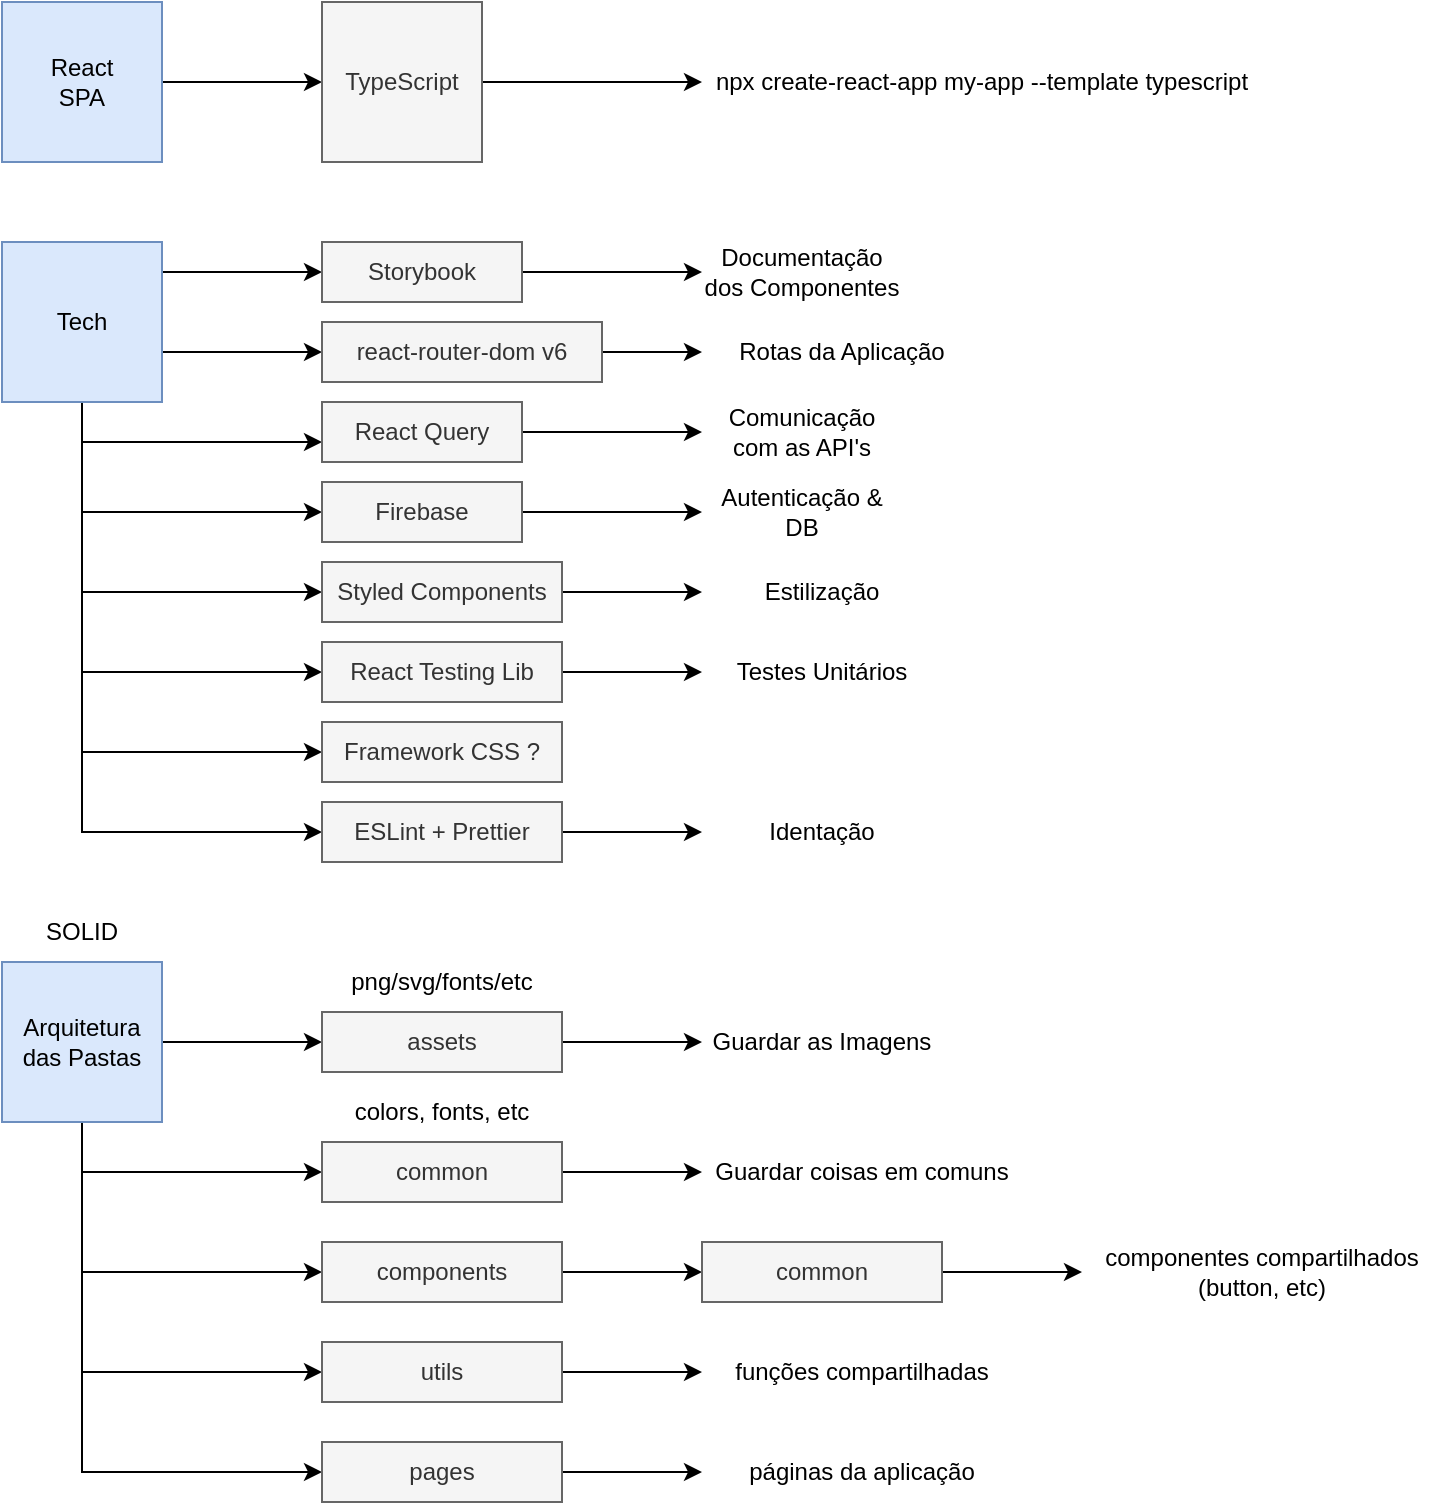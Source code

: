<mxfile version="16.2.4" type="github">
  <diagram id="ZKbcPqMe4jBBzjfeDMgt" name="Page-1">
    <mxGraphModel dx="981" dy="550" grid="1" gridSize="10" guides="1" tooltips="1" connect="1" arrows="1" fold="1" page="1" pageScale="1" pageWidth="850" pageHeight="1100" math="0" shadow="0">
      <root>
        <mxCell id="0" />
        <mxCell id="1" parent="0" />
        <mxCell id="QAu8P93m0b1dn1SRwFHF-37" value="" style="edgeStyle=orthogonalEdgeStyle;rounded=0;orthogonalLoop=1;jettySize=auto;html=1;" edge="1" parent="1" source="QAu8P93m0b1dn1SRwFHF-1" target="QAu8P93m0b1dn1SRwFHF-36">
          <mxGeometry relative="1" as="geometry" />
        </mxCell>
        <mxCell id="QAu8P93m0b1dn1SRwFHF-1" value="React&lt;br&gt;SPA" style="whiteSpace=wrap;html=1;aspect=fixed;fillColor=#dae8fc;strokeColor=#6c8ebf;" vertex="1" parent="1">
          <mxGeometry x="40" y="40" width="80" height="80" as="geometry" />
        </mxCell>
        <mxCell id="QAu8P93m0b1dn1SRwFHF-6" style="edgeStyle=orthogonalEdgeStyle;rounded=0;orthogonalLoop=1;jettySize=auto;html=1;" edge="1" parent="1" source="QAu8P93m0b1dn1SRwFHF-4" target="QAu8P93m0b1dn1SRwFHF-5">
          <mxGeometry relative="1" as="geometry">
            <Array as="points">
              <mxPoint x="140" y="175" />
              <mxPoint x="140" y="175" />
            </Array>
          </mxGeometry>
        </mxCell>
        <mxCell id="QAu8P93m0b1dn1SRwFHF-10" style="edgeStyle=orthogonalEdgeStyle;rounded=0;orthogonalLoop=1;jettySize=auto;html=1;" edge="1" parent="1" source="QAu8P93m0b1dn1SRwFHF-4" target="QAu8P93m0b1dn1SRwFHF-9">
          <mxGeometry relative="1" as="geometry">
            <mxPoint x="110" y="280" as="targetPoint" />
            <Array as="points">
              <mxPoint x="80" y="260" />
            </Array>
          </mxGeometry>
        </mxCell>
        <mxCell id="QAu8P93m0b1dn1SRwFHF-18" style="edgeStyle=orthogonalEdgeStyle;rounded=0;orthogonalLoop=1;jettySize=auto;html=1;" edge="1" parent="1" source="QAu8P93m0b1dn1SRwFHF-4" target="QAu8P93m0b1dn1SRwFHF-17">
          <mxGeometry relative="1" as="geometry">
            <Array as="points">
              <mxPoint x="80" y="295" />
            </Array>
          </mxGeometry>
        </mxCell>
        <mxCell id="QAu8P93m0b1dn1SRwFHF-21" style="edgeStyle=orthogonalEdgeStyle;rounded=0;orthogonalLoop=1;jettySize=auto;html=1;" edge="1" parent="1" source="QAu8P93m0b1dn1SRwFHF-4" target="QAu8P93m0b1dn1SRwFHF-7">
          <mxGeometry relative="1" as="geometry">
            <Array as="points">
              <mxPoint x="150" y="215" />
              <mxPoint x="150" y="215" />
            </Array>
          </mxGeometry>
        </mxCell>
        <mxCell id="QAu8P93m0b1dn1SRwFHF-23" style="edgeStyle=orthogonalEdgeStyle;rounded=0;orthogonalLoop=1;jettySize=auto;html=1;" edge="1" parent="1" source="QAu8P93m0b1dn1SRwFHF-4" target="QAu8P93m0b1dn1SRwFHF-22">
          <mxGeometry relative="1" as="geometry">
            <Array as="points">
              <mxPoint x="80" y="335" />
            </Array>
          </mxGeometry>
        </mxCell>
        <mxCell id="QAu8P93m0b1dn1SRwFHF-29" style="edgeStyle=orthogonalEdgeStyle;rounded=0;orthogonalLoop=1;jettySize=auto;html=1;" edge="1" parent="1" source="QAu8P93m0b1dn1SRwFHF-4" target="QAu8P93m0b1dn1SRwFHF-26">
          <mxGeometry relative="1" as="geometry">
            <Array as="points">
              <mxPoint x="80" y="375" />
            </Array>
          </mxGeometry>
        </mxCell>
        <mxCell id="QAu8P93m0b1dn1SRwFHF-31" style="edgeStyle=orthogonalEdgeStyle;rounded=0;orthogonalLoop=1;jettySize=auto;html=1;" edge="1" parent="1" source="QAu8P93m0b1dn1SRwFHF-4" target="QAu8P93m0b1dn1SRwFHF-30">
          <mxGeometry relative="1" as="geometry">
            <Array as="points">
              <mxPoint x="80" y="415" />
            </Array>
          </mxGeometry>
        </mxCell>
        <mxCell id="QAu8P93m0b1dn1SRwFHF-33" style="edgeStyle=orthogonalEdgeStyle;rounded=0;orthogonalLoop=1;jettySize=auto;html=1;" edge="1" parent="1" source="QAu8P93m0b1dn1SRwFHF-4" target="QAu8P93m0b1dn1SRwFHF-32">
          <mxGeometry relative="1" as="geometry">
            <Array as="points">
              <mxPoint x="80" y="455" />
            </Array>
          </mxGeometry>
        </mxCell>
        <mxCell id="QAu8P93m0b1dn1SRwFHF-4" value="Tech" style="whiteSpace=wrap;html=1;aspect=fixed;fillColor=#dae8fc;strokeColor=#6c8ebf;" vertex="1" parent="1">
          <mxGeometry x="40" y="160" width="80" height="80" as="geometry" />
        </mxCell>
        <mxCell id="QAu8P93m0b1dn1SRwFHF-12" value="" style="edgeStyle=orthogonalEdgeStyle;rounded=0;orthogonalLoop=1;jettySize=auto;html=1;" edge="1" parent="1" source="QAu8P93m0b1dn1SRwFHF-5" target="QAu8P93m0b1dn1SRwFHF-11">
          <mxGeometry relative="1" as="geometry" />
        </mxCell>
        <mxCell id="QAu8P93m0b1dn1SRwFHF-5" value="Storybook" style="text;html=1;strokeColor=#666666;fillColor=#f5f5f5;align=center;verticalAlign=middle;whiteSpace=wrap;rounded=0;fontColor=#333333;" vertex="1" parent="1">
          <mxGeometry x="200" y="160" width="100" height="30" as="geometry" />
        </mxCell>
        <mxCell id="QAu8P93m0b1dn1SRwFHF-14" value="" style="edgeStyle=orthogonalEdgeStyle;rounded=0;orthogonalLoop=1;jettySize=auto;html=1;" edge="1" parent="1" source="QAu8P93m0b1dn1SRwFHF-7" target="QAu8P93m0b1dn1SRwFHF-13">
          <mxGeometry relative="1" as="geometry" />
        </mxCell>
        <mxCell id="QAu8P93m0b1dn1SRwFHF-7" value="react-router-dom v6" style="text;html=1;strokeColor=#666666;fillColor=#f5f5f5;align=center;verticalAlign=middle;whiteSpace=wrap;rounded=0;fontColor=#333333;" vertex="1" parent="1">
          <mxGeometry x="200" y="200" width="140" height="30" as="geometry" />
        </mxCell>
        <mxCell id="QAu8P93m0b1dn1SRwFHF-16" value="" style="edgeStyle=orthogonalEdgeStyle;rounded=0;orthogonalLoop=1;jettySize=auto;html=1;" edge="1" parent="1" source="QAu8P93m0b1dn1SRwFHF-9" target="QAu8P93m0b1dn1SRwFHF-15">
          <mxGeometry relative="1" as="geometry" />
        </mxCell>
        <mxCell id="QAu8P93m0b1dn1SRwFHF-9" value="React Query" style="text;html=1;strokeColor=#666666;fillColor=#f5f5f5;align=center;verticalAlign=middle;whiteSpace=wrap;rounded=0;fontColor=#333333;" vertex="1" parent="1">
          <mxGeometry x="200" y="240" width="100" height="30" as="geometry" />
        </mxCell>
        <mxCell id="QAu8P93m0b1dn1SRwFHF-11" value="Documentação dos Componentes" style="text;html=1;align=center;verticalAlign=middle;whiteSpace=wrap;rounded=0;" vertex="1" parent="1">
          <mxGeometry x="390" y="160" width="100" height="30" as="geometry" />
        </mxCell>
        <mxCell id="QAu8P93m0b1dn1SRwFHF-13" value="Rotas da Aplicação" style="text;html=1;align=center;verticalAlign=middle;whiteSpace=wrap;rounded=0;" vertex="1" parent="1">
          <mxGeometry x="390" y="200" width="140" height="30" as="geometry" />
        </mxCell>
        <mxCell id="QAu8P93m0b1dn1SRwFHF-15" value="Comunicação com as API&#39;s" style="text;html=1;align=center;verticalAlign=middle;whiteSpace=wrap;rounded=0;" vertex="1" parent="1">
          <mxGeometry x="390" y="240" width="100" height="30" as="geometry" />
        </mxCell>
        <mxCell id="QAu8P93m0b1dn1SRwFHF-20" value="" style="edgeStyle=orthogonalEdgeStyle;rounded=0;orthogonalLoop=1;jettySize=auto;html=1;" edge="1" parent="1" source="QAu8P93m0b1dn1SRwFHF-17" target="QAu8P93m0b1dn1SRwFHF-19">
          <mxGeometry relative="1" as="geometry" />
        </mxCell>
        <mxCell id="QAu8P93m0b1dn1SRwFHF-17" value="Firebase" style="text;html=1;strokeColor=#666666;fillColor=#f5f5f5;align=center;verticalAlign=middle;whiteSpace=wrap;rounded=0;fontColor=#333333;" vertex="1" parent="1">
          <mxGeometry x="200" y="280" width="100" height="30" as="geometry" />
        </mxCell>
        <mxCell id="QAu8P93m0b1dn1SRwFHF-19" value="Autenticação &amp;amp; DB" style="text;html=1;align=center;verticalAlign=middle;whiteSpace=wrap;rounded=0;" vertex="1" parent="1">
          <mxGeometry x="390" y="280" width="100" height="30" as="geometry" />
        </mxCell>
        <mxCell id="QAu8P93m0b1dn1SRwFHF-25" value="" style="edgeStyle=orthogonalEdgeStyle;rounded=0;orthogonalLoop=1;jettySize=auto;html=1;" edge="1" parent="1" source="QAu8P93m0b1dn1SRwFHF-22" target="QAu8P93m0b1dn1SRwFHF-24">
          <mxGeometry relative="1" as="geometry" />
        </mxCell>
        <mxCell id="QAu8P93m0b1dn1SRwFHF-22" value="Styled Components" style="text;html=1;strokeColor=#666666;fillColor=#f5f5f5;align=center;verticalAlign=middle;whiteSpace=wrap;rounded=0;fontColor=#333333;" vertex="1" parent="1">
          <mxGeometry x="200" y="320" width="120" height="30" as="geometry" />
        </mxCell>
        <mxCell id="QAu8P93m0b1dn1SRwFHF-24" value="Estilização" style="text;html=1;align=center;verticalAlign=middle;whiteSpace=wrap;rounded=0;" vertex="1" parent="1">
          <mxGeometry x="390" y="320" width="120" height="30" as="geometry" />
        </mxCell>
        <mxCell id="QAu8P93m0b1dn1SRwFHF-28" style="edgeStyle=orthogonalEdgeStyle;rounded=0;orthogonalLoop=1;jettySize=auto;html=1;" edge="1" parent="1" source="QAu8P93m0b1dn1SRwFHF-26" target="QAu8P93m0b1dn1SRwFHF-27">
          <mxGeometry relative="1" as="geometry" />
        </mxCell>
        <mxCell id="QAu8P93m0b1dn1SRwFHF-26" value="React Testing Lib" style="text;html=1;strokeColor=#666666;fillColor=#f5f5f5;align=center;verticalAlign=middle;whiteSpace=wrap;rounded=0;fontColor=#333333;" vertex="1" parent="1">
          <mxGeometry x="200" y="360" width="120" height="30" as="geometry" />
        </mxCell>
        <mxCell id="QAu8P93m0b1dn1SRwFHF-27" value="Testes Unitários" style="text;html=1;align=center;verticalAlign=middle;whiteSpace=wrap;rounded=0;" vertex="1" parent="1">
          <mxGeometry x="390" y="360" width="120" height="30" as="geometry" />
        </mxCell>
        <mxCell id="QAu8P93m0b1dn1SRwFHF-30" value="Framework CSS ?" style="text;html=1;strokeColor=#666666;fillColor=#f5f5f5;align=center;verticalAlign=middle;whiteSpace=wrap;rounded=0;fontColor=#333333;" vertex="1" parent="1">
          <mxGeometry x="200" y="400" width="120" height="30" as="geometry" />
        </mxCell>
        <mxCell id="QAu8P93m0b1dn1SRwFHF-35" style="edgeStyle=orthogonalEdgeStyle;rounded=0;orthogonalLoop=1;jettySize=auto;html=1;" edge="1" parent="1" source="QAu8P93m0b1dn1SRwFHF-32" target="QAu8P93m0b1dn1SRwFHF-34">
          <mxGeometry relative="1" as="geometry" />
        </mxCell>
        <mxCell id="QAu8P93m0b1dn1SRwFHF-32" value="ESLint + Prettier" style="text;html=1;strokeColor=#666666;fillColor=#f5f5f5;align=center;verticalAlign=middle;whiteSpace=wrap;rounded=0;fontColor=#333333;" vertex="1" parent="1">
          <mxGeometry x="200" y="440" width="120" height="30" as="geometry" />
        </mxCell>
        <mxCell id="QAu8P93m0b1dn1SRwFHF-34" value="Identação" style="text;html=1;align=center;verticalAlign=middle;whiteSpace=wrap;rounded=0;" vertex="1" parent="1">
          <mxGeometry x="390" y="440" width="120" height="30" as="geometry" />
        </mxCell>
        <mxCell id="QAu8P93m0b1dn1SRwFHF-39" style="edgeStyle=orthogonalEdgeStyle;rounded=0;orthogonalLoop=1;jettySize=auto;html=1;" edge="1" parent="1" source="QAu8P93m0b1dn1SRwFHF-36" target="QAu8P93m0b1dn1SRwFHF-38">
          <mxGeometry relative="1" as="geometry" />
        </mxCell>
        <mxCell id="QAu8P93m0b1dn1SRwFHF-36" value="TypeScript" style="whiteSpace=wrap;html=1;aspect=fixed;fillColor=#f5f5f5;strokeColor=#666666;fontColor=#333333;" vertex="1" parent="1">
          <mxGeometry x="200" y="40" width="80" height="80" as="geometry" />
        </mxCell>
        <mxCell id="QAu8P93m0b1dn1SRwFHF-38" value="npx create-react-app my-app --template typescript" style="text;html=1;strokeColor=none;fillColor=none;align=center;verticalAlign=middle;whiteSpace=wrap;rounded=0;" vertex="1" parent="1">
          <mxGeometry x="390" y="65" width="280" height="30" as="geometry" />
        </mxCell>
        <mxCell id="QAu8P93m0b1dn1SRwFHF-47" style="edgeStyle=orthogonalEdgeStyle;rounded=0;orthogonalLoop=1;jettySize=auto;html=1;" edge="1" parent="1" source="QAu8P93m0b1dn1SRwFHF-40" target="QAu8P93m0b1dn1SRwFHF-44">
          <mxGeometry relative="1" as="geometry" />
        </mxCell>
        <mxCell id="QAu8P93m0b1dn1SRwFHF-64" style="edgeStyle=orthogonalEdgeStyle;rounded=0;orthogonalLoop=1;jettySize=auto;html=1;" edge="1" parent="1" source="QAu8P93m0b1dn1SRwFHF-40" target="QAu8P93m0b1dn1SRwFHF-49">
          <mxGeometry relative="1" as="geometry">
            <Array as="points">
              <mxPoint x="80" y="625" />
            </Array>
          </mxGeometry>
        </mxCell>
        <mxCell id="QAu8P93m0b1dn1SRwFHF-65" style="edgeStyle=orthogonalEdgeStyle;rounded=0;orthogonalLoop=1;jettySize=auto;html=1;" edge="1" parent="1" source="QAu8P93m0b1dn1SRwFHF-40" target="QAu8P93m0b1dn1SRwFHF-53">
          <mxGeometry relative="1" as="geometry">
            <Array as="points">
              <mxPoint x="80" y="675" />
            </Array>
          </mxGeometry>
        </mxCell>
        <mxCell id="QAu8P93m0b1dn1SRwFHF-66" style="edgeStyle=orthogonalEdgeStyle;rounded=0;orthogonalLoop=1;jettySize=auto;html=1;" edge="1" parent="1" source="QAu8P93m0b1dn1SRwFHF-40" target="QAu8P93m0b1dn1SRwFHF-57">
          <mxGeometry relative="1" as="geometry">
            <Array as="points">
              <mxPoint x="80" y="725" />
            </Array>
          </mxGeometry>
        </mxCell>
        <mxCell id="QAu8P93m0b1dn1SRwFHF-67" style="edgeStyle=orthogonalEdgeStyle;rounded=0;orthogonalLoop=1;jettySize=auto;html=1;" edge="1" parent="1" source="QAu8P93m0b1dn1SRwFHF-40" target="QAu8P93m0b1dn1SRwFHF-58">
          <mxGeometry relative="1" as="geometry">
            <Array as="points">
              <mxPoint x="80" y="775" />
            </Array>
          </mxGeometry>
        </mxCell>
        <mxCell id="QAu8P93m0b1dn1SRwFHF-40" value="Arquitetura das Pastas" style="whiteSpace=wrap;html=1;aspect=fixed;fillColor=#dae8fc;strokeColor=#6c8ebf;" vertex="1" parent="1">
          <mxGeometry x="40" y="520" width="80" height="80" as="geometry" />
        </mxCell>
        <mxCell id="QAu8P93m0b1dn1SRwFHF-41" value="SOLID" style="text;html=1;strokeColor=none;fillColor=none;align=center;verticalAlign=middle;whiteSpace=wrap;rounded=0;" vertex="1" parent="1">
          <mxGeometry x="40" y="490" width="80" height="30" as="geometry" />
        </mxCell>
        <mxCell id="QAu8P93m0b1dn1SRwFHF-46" style="edgeStyle=orthogonalEdgeStyle;rounded=0;orthogonalLoop=1;jettySize=auto;html=1;" edge="1" parent="1" source="QAu8P93m0b1dn1SRwFHF-44" target="QAu8P93m0b1dn1SRwFHF-45">
          <mxGeometry relative="1" as="geometry" />
        </mxCell>
        <mxCell id="QAu8P93m0b1dn1SRwFHF-44" value="assets" style="text;html=1;strokeColor=#666666;fillColor=#f5f5f5;align=center;verticalAlign=middle;whiteSpace=wrap;rounded=0;fontColor=#333333;" vertex="1" parent="1">
          <mxGeometry x="200" y="545" width="120" height="30" as="geometry" />
        </mxCell>
        <mxCell id="QAu8P93m0b1dn1SRwFHF-45" value="Guardar as Imagens" style="text;html=1;align=center;verticalAlign=middle;whiteSpace=wrap;rounded=0;" vertex="1" parent="1">
          <mxGeometry x="390" y="545" width="120" height="30" as="geometry" />
        </mxCell>
        <mxCell id="QAu8P93m0b1dn1SRwFHF-48" value="png/svg/fonts/etc" style="text;html=1;align=center;verticalAlign=middle;whiteSpace=wrap;rounded=0;" vertex="1" parent="1">
          <mxGeometry x="200" y="515" width="120" height="30" as="geometry" />
        </mxCell>
        <mxCell id="QAu8P93m0b1dn1SRwFHF-51" style="edgeStyle=orthogonalEdgeStyle;rounded=0;orthogonalLoop=1;jettySize=auto;html=1;" edge="1" parent="1" source="QAu8P93m0b1dn1SRwFHF-49" target="QAu8P93m0b1dn1SRwFHF-50">
          <mxGeometry relative="1" as="geometry" />
        </mxCell>
        <mxCell id="QAu8P93m0b1dn1SRwFHF-49" value="common" style="text;html=1;strokeColor=#666666;fillColor=#f5f5f5;align=center;verticalAlign=middle;whiteSpace=wrap;rounded=0;fontColor=#333333;" vertex="1" parent="1">
          <mxGeometry x="200" y="610" width="120" height="30" as="geometry" />
        </mxCell>
        <mxCell id="QAu8P93m0b1dn1SRwFHF-50" value="Guardar coisas em comuns" style="text;html=1;align=center;verticalAlign=middle;whiteSpace=wrap;rounded=0;" vertex="1" parent="1">
          <mxGeometry x="390" y="610" width="160" height="30" as="geometry" />
        </mxCell>
        <mxCell id="QAu8P93m0b1dn1SRwFHF-52" value="colors, fonts, etc" style="text;html=1;align=center;verticalAlign=middle;whiteSpace=wrap;rounded=0;" vertex="1" parent="1">
          <mxGeometry x="200" y="580" width="120" height="30" as="geometry" />
        </mxCell>
        <mxCell id="QAu8P93m0b1dn1SRwFHF-55" value="" style="edgeStyle=orthogonalEdgeStyle;rounded=0;orthogonalLoop=1;jettySize=auto;html=1;" edge="1" parent="1" source="QAu8P93m0b1dn1SRwFHF-53" target="QAu8P93m0b1dn1SRwFHF-54">
          <mxGeometry relative="1" as="geometry" />
        </mxCell>
        <mxCell id="QAu8P93m0b1dn1SRwFHF-53" value="components" style="text;html=1;strokeColor=#666666;fillColor=#f5f5f5;align=center;verticalAlign=middle;whiteSpace=wrap;rounded=0;fontColor=#333333;" vertex="1" parent="1">
          <mxGeometry x="200" y="660" width="120" height="30" as="geometry" />
        </mxCell>
        <mxCell id="QAu8P93m0b1dn1SRwFHF-63" style="edgeStyle=orthogonalEdgeStyle;rounded=0;orthogonalLoop=1;jettySize=auto;html=1;" edge="1" parent="1" source="QAu8P93m0b1dn1SRwFHF-54" target="QAu8P93m0b1dn1SRwFHF-56">
          <mxGeometry relative="1" as="geometry" />
        </mxCell>
        <mxCell id="QAu8P93m0b1dn1SRwFHF-54" value="common" style="text;html=1;strokeColor=#666666;fillColor=#f5f5f5;align=center;verticalAlign=middle;whiteSpace=wrap;rounded=0;fontColor=#333333;" vertex="1" parent="1">
          <mxGeometry x="390" y="660" width="120" height="30" as="geometry" />
        </mxCell>
        <mxCell id="QAu8P93m0b1dn1SRwFHF-56" value="componentes compartilhados (button, etc)" style="text;html=1;align=center;verticalAlign=middle;whiteSpace=wrap;rounded=0;" vertex="1" parent="1">
          <mxGeometry x="580" y="660" width="180" height="30" as="geometry" />
        </mxCell>
        <mxCell id="QAu8P93m0b1dn1SRwFHF-60" style="edgeStyle=orthogonalEdgeStyle;rounded=0;orthogonalLoop=1;jettySize=auto;html=1;" edge="1" parent="1" source="QAu8P93m0b1dn1SRwFHF-57" target="QAu8P93m0b1dn1SRwFHF-59">
          <mxGeometry relative="1" as="geometry" />
        </mxCell>
        <mxCell id="QAu8P93m0b1dn1SRwFHF-57" value="utils" style="text;html=1;strokeColor=#666666;fillColor=#f5f5f5;align=center;verticalAlign=middle;whiteSpace=wrap;rounded=0;fontColor=#333333;" vertex="1" parent="1">
          <mxGeometry x="200" y="710" width="120" height="30" as="geometry" />
        </mxCell>
        <mxCell id="QAu8P93m0b1dn1SRwFHF-62" style="edgeStyle=orthogonalEdgeStyle;rounded=0;orthogonalLoop=1;jettySize=auto;html=1;" edge="1" parent="1" source="QAu8P93m0b1dn1SRwFHF-58" target="QAu8P93m0b1dn1SRwFHF-61">
          <mxGeometry relative="1" as="geometry" />
        </mxCell>
        <mxCell id="QAu8P93m0b1dn1SRwFHF-58" value="pages" style="text;html=1;strokeColor=#666666;fillColor=#f5f5f5;align=center;verticalAlign=middle;whiteSpace=wrap;rounded=0;fontColor=#333333;" vertex="1" parent="1">
          <mxGeometry x="200" y="760" width="120" height="30" as="geometry" />
        </mxCell>
        <mxCell id="QAu8P93m0b1dn1SRwFHF-59" value="funções compartilhadas" style="text;html=1;align=center;verticalAlign=middle;whiteSpace=wrap;rounded=0;" vertex="1" parent="1">
          <mxGeometry x="390" y="710" width="160" height="30" as="geometry" />
        </mxCell>
        <mxCell id="QAu8P93m0b1dn1SRwFHF-61" value="páginas da aplicação" style="text;html=1;align=center;verticalAlign=middle;whiteSpace=wrap;rounded=0;" vertex="1" parent="1">
          <mxGeometry x="390" y="760" width="160" height="30" as="geometry" />
        </mxCell>
      </root>
    </mxGraphModel>
  </diagram>
</mxfile>
